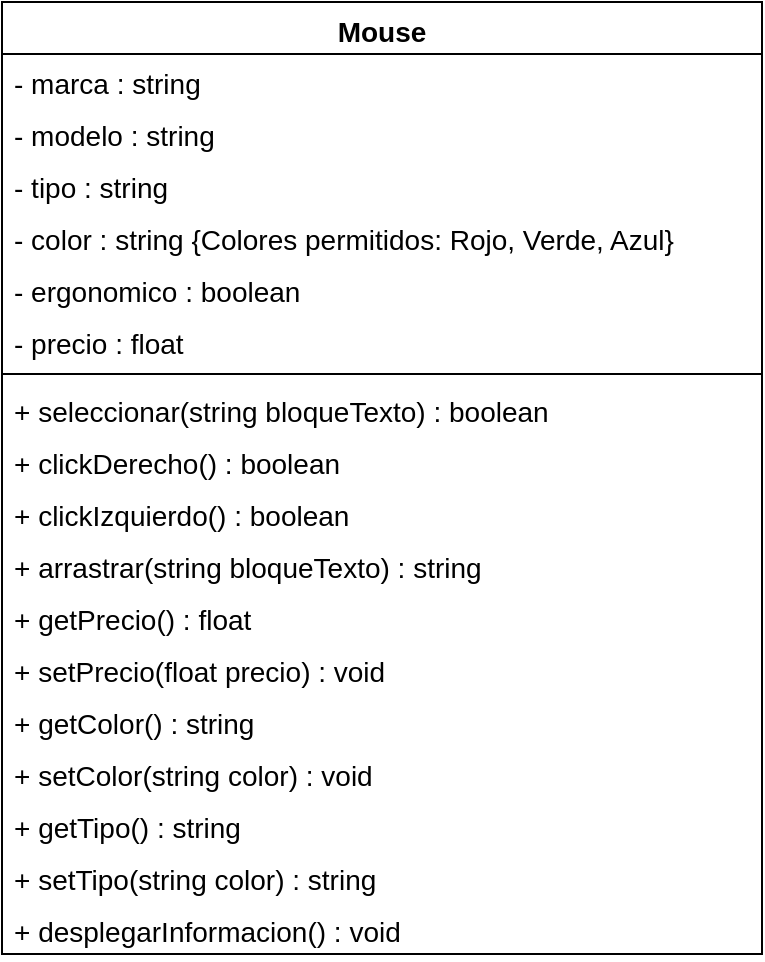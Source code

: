 <mxfile version="20.2.3" type="device"><diagram id="3I0p2mTRq_sJxFSzwgRq" name="Page-1"><mxGraphModel dx="868" dy="545" grid="1" gridSize="10" guides="1" tooltips="1" connect="1" arrows="1" fold="1" page="1" pageScale="1" pageWidth="827" pageHeight="1169" math="0" shadow="0"><root><mxCell id="0"/><mxCell id="1" parent="0"/><mxCell id="d2mRjUpL5fEEVMCh5pt4-31" value="Mouse" style="swimlane;fontStyle=1;align=center;verticalAlign=top;childLayout=stackLayout;horizontal=1;startSize=26;horizontalStack=0;resizeParent=1;resizeParentMax=0;resizeLast=0;collapsible=1;marginBottom=0;fontSize=14;" parent="1" vertex="1"><mxGeometry x="224" y="40" width="380" height="476" as="geometry"><mxRectangle x="224" y="40" width="80" height="30" as="alternateBounds"/></mxGeometry></mxCell><mxCell id="d2mRjUpL5fEEVMCh5pt4-32" value="- marca : string" style="text;strokeColor=none;fillColor=none;align=left;verticalAlign=top;spacingLeft=4;spacingRight=4;overflow=hidden;rotatable=0;points=[[0,0.5],[1,0.5]];portConstraint=eastwest;fontSize=14;" parent="d2mRjUpL5fEEVMCh5pt4-31" vertex="1"><mxGeometry y="26" width="380" height="26" as="geometry"/></mxCell><mxCell id="d2mRjUpL5fEEVMCh5pt4-43" value="- modelo : string" style="text;strokeColor=none;fillColor=none;align=left;verticalAlign=top;spacingLeft=4;spacingRight=4;overflow=hidden;rotatable=0;points=[[0,0.5],[1,0.5]];portConstraint=eastwest;fontSize=14;" parent="d2mRjUpL5fEEVMCh5pt4-31" vertex="1"><mxGeometry y="52" width="380" height="26" as="geometry"/></mxCell><mxCell id="d2mRjUpL5fEEVMCh5pt4-35" value="- tipo : string" style="text;strokeColor=none;fillColor=none;align=left;verticalAlign=top;spacingLeft=4;spacingRight=4;overflow=hidden;rotatable=0;points=[[0,0.5],[1,0.5]];portConstraint=eastwest;fontSize=14;" parent="d2mRjUpL5fEEVMCh5pt4-31" vertex="1"><mxGeometry y="78" width="380" height="26" as="geometry"/></mxCell><mxCell id="d2mRjUpL5fEEVMCh5pt4-36" value="- color : string {Colores permitidos: Rojo, Verde, Azul}" style="text;strokeColor=none;fillColor=none;align=left;verticalAlign=top;spacingLeft=4;spacingRight=4;overflow=hidden;rotatable=0;points=[[0,0.5],[1,0.5]];portConstraint=eastwest;fontSize=14;" parent="d2mRjUpL5fEEVMCh5pt4-31" vertex="1"><mxGeometry y="104" width="380" height="26" as="geometry"/></mxCell><mxCell id="d2mRjUpL5fEEVMCh5pt4-37" value="- ergonomico : boolean" style="text;strokeColor=none;fillColor=none;align=left;verticalAlign=top;spacingLeft=4;spacingRight=4;overflow=hidden;rotatable=0;points=[[0,0.5],[1,0.5]];portConstraint=eastwest;fontSize=14;" parent="d2mRjUpL5fEEVMCh5pt4-31" vertex="1"><mxGeometry y="130" width="380" height="26" as="geometry"/></mxCell><mxCell id="d2mRjUpL5fEEVMCh5pt4-41" value="- precio : float" style="text;strokeColor=none;fillColor=none;align=left;verticalAlign=top;spacingLeft=4;spacingRight=4;overflow=hidden;rotatable=0;points=[[0,0.5],[1,0.5]];portConstraint=eastwest;fontSize=14;" parent="d2mRjUpL5fEEVMCh5pt4-31" vertex="1"><mxGeometry y="156" width="380" height="26" as="geometry"/></mxCell><mxCell id="d2mRjUpL5fEEVMCh5pt4-33" value="" style="line;strokeWidth=1;fillColor=none;align=left;verticalAlign=middle;spacingTop=-1;spacingLeft=3;spacingRight=3;rotatable=0;labelPosition=right;points=[];portConstraint=eastwest;fontSize=14;" parent="d2mRjUpL5fEEVMCh5pt4-31" vertex="1"><mxGeometry y="182" width="380" height="8" as="geometry"/></mxCell><mxCell id="d2mRjUpL5fEEVMCh5pt4-34" value="+ seleccionar(string bloqueTexto) : boolean" style="text;strokeColor=none;fillColor=none;align=left;verticalAlign=top;spacingLeft=4;spacingRight=4;overflow=hidden;rotatable=0;points=[[0,0.5],[1,0.5]];portConstraint=eastwest;fontSize=14;" parent="d2mRjUpL5fEEVMCh5pt4-31" vertex="1"><mxGeometry y="190" width="380" height="26" as="geometry"/></mxCell><mxCell id="d2mRjUpL5fEEVMCh5pt4-38" value="+ clickDerecho() : boolean" style="text;strokeColor=none;fillColor=none;align=left;verticalAlign=top;spacingLeft=4;spacingRight=4;overflow=hidden;rotatable=0;points=[[0,0.5],[1,0.5]];portConstraint=eastwest;fontSize=14;" parent="d2mRjUpL5fEEVMCh5pt4-31" vertex="1"><mxGeometry y="216" width="380" height="26" as="geometry"/></mxCell><mxCell id="d2mRjUpL5fEEVMCh5pt4-39" value="+ clickIzquierdo() : boolean" style="text;strokeColor=none;fillColor=none;align=left;verticalAlign=top;spacingLeft=4;spacingRight=4;overflow=hidden;rotatable=0;points=[[0,0.5],[1,0.5]];portConstraint=eastwest;fontSize=14;" parent="d2mRjUpL5fEEVMCh5pt4-31" vertex="1"><mxGeometry y="242" width="380" height="26" as="geometry"/></mxCell><mxCell id="d2mRjUpL5fEEVMCh5pt4-42" value="+ arrastrar(string bloqueTexto) : string" style="text;strokeColor=none;fillColor=none;align=left;verticalAlign=top;spacingLeft=4;spacingRight=4;overflow=hidden;rotatable=0;points=[[0,0.5],[1,0.5]];portConstraint=eastwest;fontSize=14;" parent="d2mRjUpL5fEEVMCh5pt4-31" vertex="1"><mxGeometry y="268" width="380" height="26" as="geometry"/></mxCell><mxCell id="d2mRjUpL5fEEVMCh5pt4-44" value="+ getPrecio() : float" style="text;strokeColor=none;fillColor=none;align=left;verticalAlign=top;spacingLeft=4;spacingRight=4;overflow=hidden;rotatable=0;points=[[0,0.5],[1,0.5]];portConstraint=eastwest;fontSize=14;" parent="d2mRjUpL5fEEVMCh5pt4-31" vertex="1"><mxGeometry y="294" width="380" height="26" as="geometry"/></mxCell><mxCell id="d2mRjUpL5fEEVMCh5pt4-45" value="+ setPrecio(float precio) : void" style="text;strokeColor=none;fillColor=none;align=left;verticalAlign=top;spacingLeft=4;spacingRight=4;overflow=hidden;rotatable=0;points=[[0,0.5],[1,0.5]];portConstraint=eastwest;fontSize=14;" parent="d2mRjUpL5fEEVMCh5pt4-31" vertex="1"><mxGeometry y="320" width="380" height="26" as="geometry"/></mxCell><mxCell id="d2mRjUpL5fEEVMCh5pt4-46" value="+ getColor() : string" style="text;strokeColor=none;fillColor=none;align=left;verticalAlign=top;spacingLeft=4;spacingRight=4;overflow=hidden;rotatable=0;points=[[0,0.5],[1,0.5]];portConstraint=eastwest;fontSize=14;" parent="d2mRjUpL5fEEVMCh5pt4-31" vertex="1"><mxGeometry y="346" width="380" height="26" as="geometry"/></mxCell><mxCell id="d2mRjUpL5fEEVMCh5pt4-47" value="+ setColor(string color) : void" style="text;strokeColor=none;fillColor=none;align=left;verticalAlign=top;spacingLeft=4;spacingRight=4;overflow=hidden;rotatable=0;points=[[0,0.5],[1,0.5]];portConstraint=eastwest;fontSize=14;" parent="d2mRjUpL5fEEVMCh5pt4-31" vertex="1"><mxGeometry y="372" width="380" height="26" as="geometry"/></mxCell><mxCell id="qBuZ-m8ad7cPgpq2kGa5-3" value="+ getTipo() : string" style="text;strokeColor=none;fillColor=none;align=left;verticalAlign=top;spacingLeft=4;spacingRight=4;overflow=hidden;rotatable=0;points=[[0,0.5],[1,0.5]];portConstraint=eastwest;fontSize=14;" vertex="1" parent="d2mRjUpL5fEEVMCh5pt4-31"><mxGeometry y="398" width="380" height="26" as="geometry"/></mxCell><mxCell id="qBuZ-m8ad7cPgpq2kGa5-4" value="+ setTipo(string color) : string" style="text;strokeColor=none;fillColor=none;align=left;verticalAlign=top;spacingLeft=4;spacingRight=4;overflow=hidden;rotatable=0;points=[[0,0.5],[1,0.5]];portConstraint=eastwest;fontSize=14;" vertex="1" parent="d2mRjUpL5fEEVMCh5pt4-31"><mxGeometry y="424" width="380" height="26" as="geometry"/></mxCell><mxCell id="mRydxMA_sjRoWrlnV-E4-1" value="+ desplegarInformacion() : void" style="text;strokeColor=none;fillColor=none;align=left;verticalAlign=top;spacingLeft=4;spacingRight=4;overflow=hidden;rotatable=0;points=[[0,0.5],[1,0.5]];portConstraint=eastwest;fontSize=14;" parent="d2mRjUpL5fEEVMCh5pt4-31" vertex="1"><mxGeometry y="450" width="380" height="26" as="geometry"/></mxCell></root></mxGraphModel></diagram></mxfile>